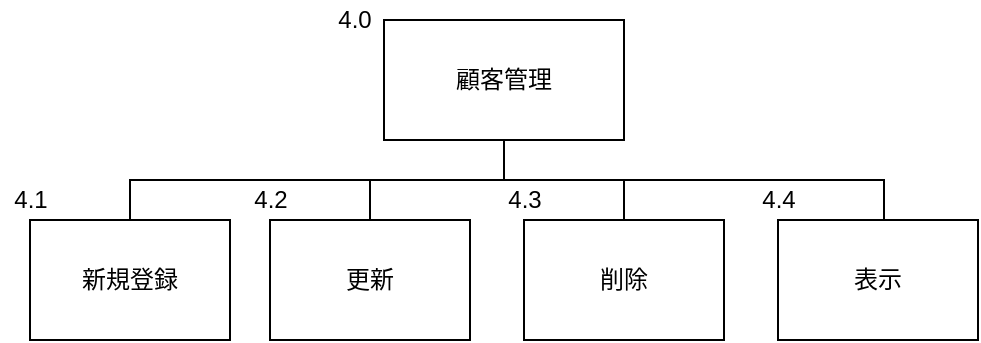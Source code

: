 <mxfile version="12.1.0" type="device" pages="1"><diagram id="XBcltRlQ6nSSIN0z1heA" name="Page-1"><mxGraphModel dx="854" dy="497" grid="1" gridSize="10" guides="1" tooltips="1" connect="1" arrows="1" fold="1" page="1" pageScale="1" pageWidth="827" pageHeight="1169" math="0" shadow="0"><root><mxCell id="0"/><mxCell id="1" parent="0"/><UserObject label="&lt;font style=&quot;vertical-align: inherit&quot;&gt;&lt;font style=&quot;vertical-align: inherit&quot;&gt;&lt;font style=&quot;vertical-align: inherit&quot;&gt;&lt;font style=&quot;vertical-align: inherit&quot;&gt;顧客管理&lt;/font&gt;&lt;/font&gt;&lt;/font&gt;&lt;/font&gt;" treeRoot="1" id="PRFRsMOClojiUQeYyIHL-3"><mxCell style="whiteSpace=wrap;html=1;align=center;treeFolding=1;treeMoving=1;container=1;recursiveResize=0;" parent="1" vertex="1"><mxGeometry x="490" y="10" width="120" height="60" as="geometry"/></mxCell></UserObject><mxCell id="PRFRsMOClojiUQeYyIHL-4" value="&lt;font style=&quot;vertical-align: inherit&quot;&gt;&lt;font style=&quot;vertical-align: inherit&quot;&gt;新規登録&lt;/font&gt;&lt;/font&gt;" style="whiteSpace=wrap;html=1;align=center;verticalAlign=middle;container=1;recursiveResize=0;treeFolding=1;treeMoving=1;" parent="1" vertex="1"><mxGeometry x="313" y="110" width="100" height="60" as="geometry"/></mxCell><mxCell id="PRFRsMOClojiUQeYyIHL-5" value="" style="edgeStyle=elbowEdgeStyle;elbow=vertical;startArrow=none;endArrow=none;rounded=0;exitX=0.5;exitY=1;exitDx=0;exitDy=0;" parent="1" target="PRFRsMOClojiUQeYyIHL-4" edge="1" source="PRFRsMOClojiUQeYyIHL-3"><mxGeometry relative="1" as="geometry"><mxPoint x="413" y="70" as="sourcePoint"/></mxGeometry></mxCell><mxCell id="PRFRsMOClojiUQeYyIHL-6" value="&lt;font style=&quot;vertical-align: inherit&quot;&gt;&lt;font style=&quot;vertical-align: inherit&quot;&gt;更新&lt;/font&gt;&lt;/font&gt;" style="whiteSpace=wrap;html=1;align=center;verticalAlign=middle;container=1;recursiveResize=0;treeFolding=1;treeMoving=1;" parent="1" vertex="1"><mxGeometry x="433" y="110" width="100" height="60" as="geometry"/></mxCell><mxCell id="PRFRsMOClojiUQeYyIHL-7" value="" style="edgeStyle=elbowEdgeStyle;elbow=vertical;startArrow=none;endArrow=none;rounded=0;exitX=0.5;exitY=1;exitDx=0;exitDy=0;" parent="1" source="PRFRsMOClojiUQeYyIHL-3" target="PRFRsMOClojiUQeYyIHL-6" edge="1"><mxGeometry relative="1" as="geometry"><mxPoint x="270" y="70" as="sourcePoint"/></mxGeometry></mxCell><mxCell id="PRFRsMOClojiUQeYyIHL-8" value="&lt;font style=&quot;vertical-align: inherit&quot;&gt;&lt;font style=&quot;vertical-align: inherit&quot;&gt;削除&lt;/font&gt;&lt;/font&gt;" style="whiteSpace=wrap;html=1;align=center;verticalAlign=middle;container=1;recursiveResize=0;treeFolding=1;treeMoving=1;" parent="1" vertex="1"><mxGeometry x="560" y="110" width="100" height="60" as="geometry"/></mxCell><mxCell id="PRFRsMOClojiUQeYyIHL-9" value="" style="edgeStyle=elbowEdgeStyle;elbow=vertical;startArrow=none;endArrow=none;rounded=0;entryX=0.5;entryY=0;entryDx=0;entryDy=0;" parent="1" target="PRFRsMOClojiUQeYyIHL-8" edge="1"><mxGeometry relative="1" as="geometry"><mxPoint x="480" y="90" as="sourcePoint"/><Array as="points"><mxPoint x="560" y="90"/></Array></mxGeometry></mxCell><mxCell id="tu9nMbtlYevPjmgbZrkI-1" value="4.0" style="text;html=1;resizable=0;autosize=1;align=center;verticalAlign=middle;points=[];fillColor=none;strokeColor=none;rounded=0;" vertex="1" parent="1"><mxGeometry x="460" width="30" height="20" as="geometry"/></mxCell><mxCell id="tu9nMbtlYevPjmgbZrkI-2" value="4.1" style="text;html=1;resizable=0;autosize=1;align=center;verticalAlign=middle;points=[];fillColor=none;strokeColor=none;rounded=0;" vertex="1" parent="1"><mxGeometry x="298" y="90" width="30" height="20" as="geometry"/></mxCell><mxCell id="tu9nMbtlYevPjmgbZrkI-3" value="4.2" style="text;html=1;resizable=0;autosize=1;align=center;verticalAlign=middle;points=[];fillColor=none;strokeColor=none;rounded=0;" vertex="1" parent="1"><mxGeometry x="418" y="90" width="30" height="20" as="geometry"/></mxCell><mxCell id="tu9nMbtlYevPjmgbZrkI-4" value="4.3" style="text;html=1;resizable=0;autosize=1;align=center;verticalAlign=middle;points=[];fillColor=none;strokeColor=none;rounded=0;" vertex="1" parent="1"><mxGeometry x="545" y="90" width="30" height="20" as="geometry"/></mxCell><mxCell id="tu9nMbtlYevPjmgbZrkI-6" value="表示" style="whiteSpace=wrap;html=1;align=center;verticalAlign=middle;container=1;recursiveResize=0;treeFolding=1;treeMoving=1;" vertex="1" parent="1"><mxGeometry x="687" y="110" width="100" height="60" as="geometry"/></mxCell><mxCell id="tu9nMbtlYevPjmgbZrkI-7" value="" style="edgeStyle=elbowEdgeStyle;elbow=vertical;startArrow=none;endArrow=none;rounded=0;entryX=0.5;entryY=0;entryDx=0;entryDy=0;" edge="1" parent="1"><mxGeometry relative="1" as="geometry"><mxPoint x="610" y="90" as="sourcePoint"/><Array as="points"><mxPoint x="690" y="90"/></Array><mxPoint x="740" y="110" as="targetPoint"/></mxGeometry></mxCell><mxCell id="tu9nMbtlYevPjmgbZrkI-8" value="4.4" style="text;html=1;resizable=0;autosize=1;align=center;verticalAlign=middle;points=[];fillColor=none;strokeColor=none;rounded=0;" vertex="1" parent="1"><mxGeometry x="672" y="90" width="30" height="20" as="geometry"/></mxCell></root></mxGraphModel></diagram></mxfile>